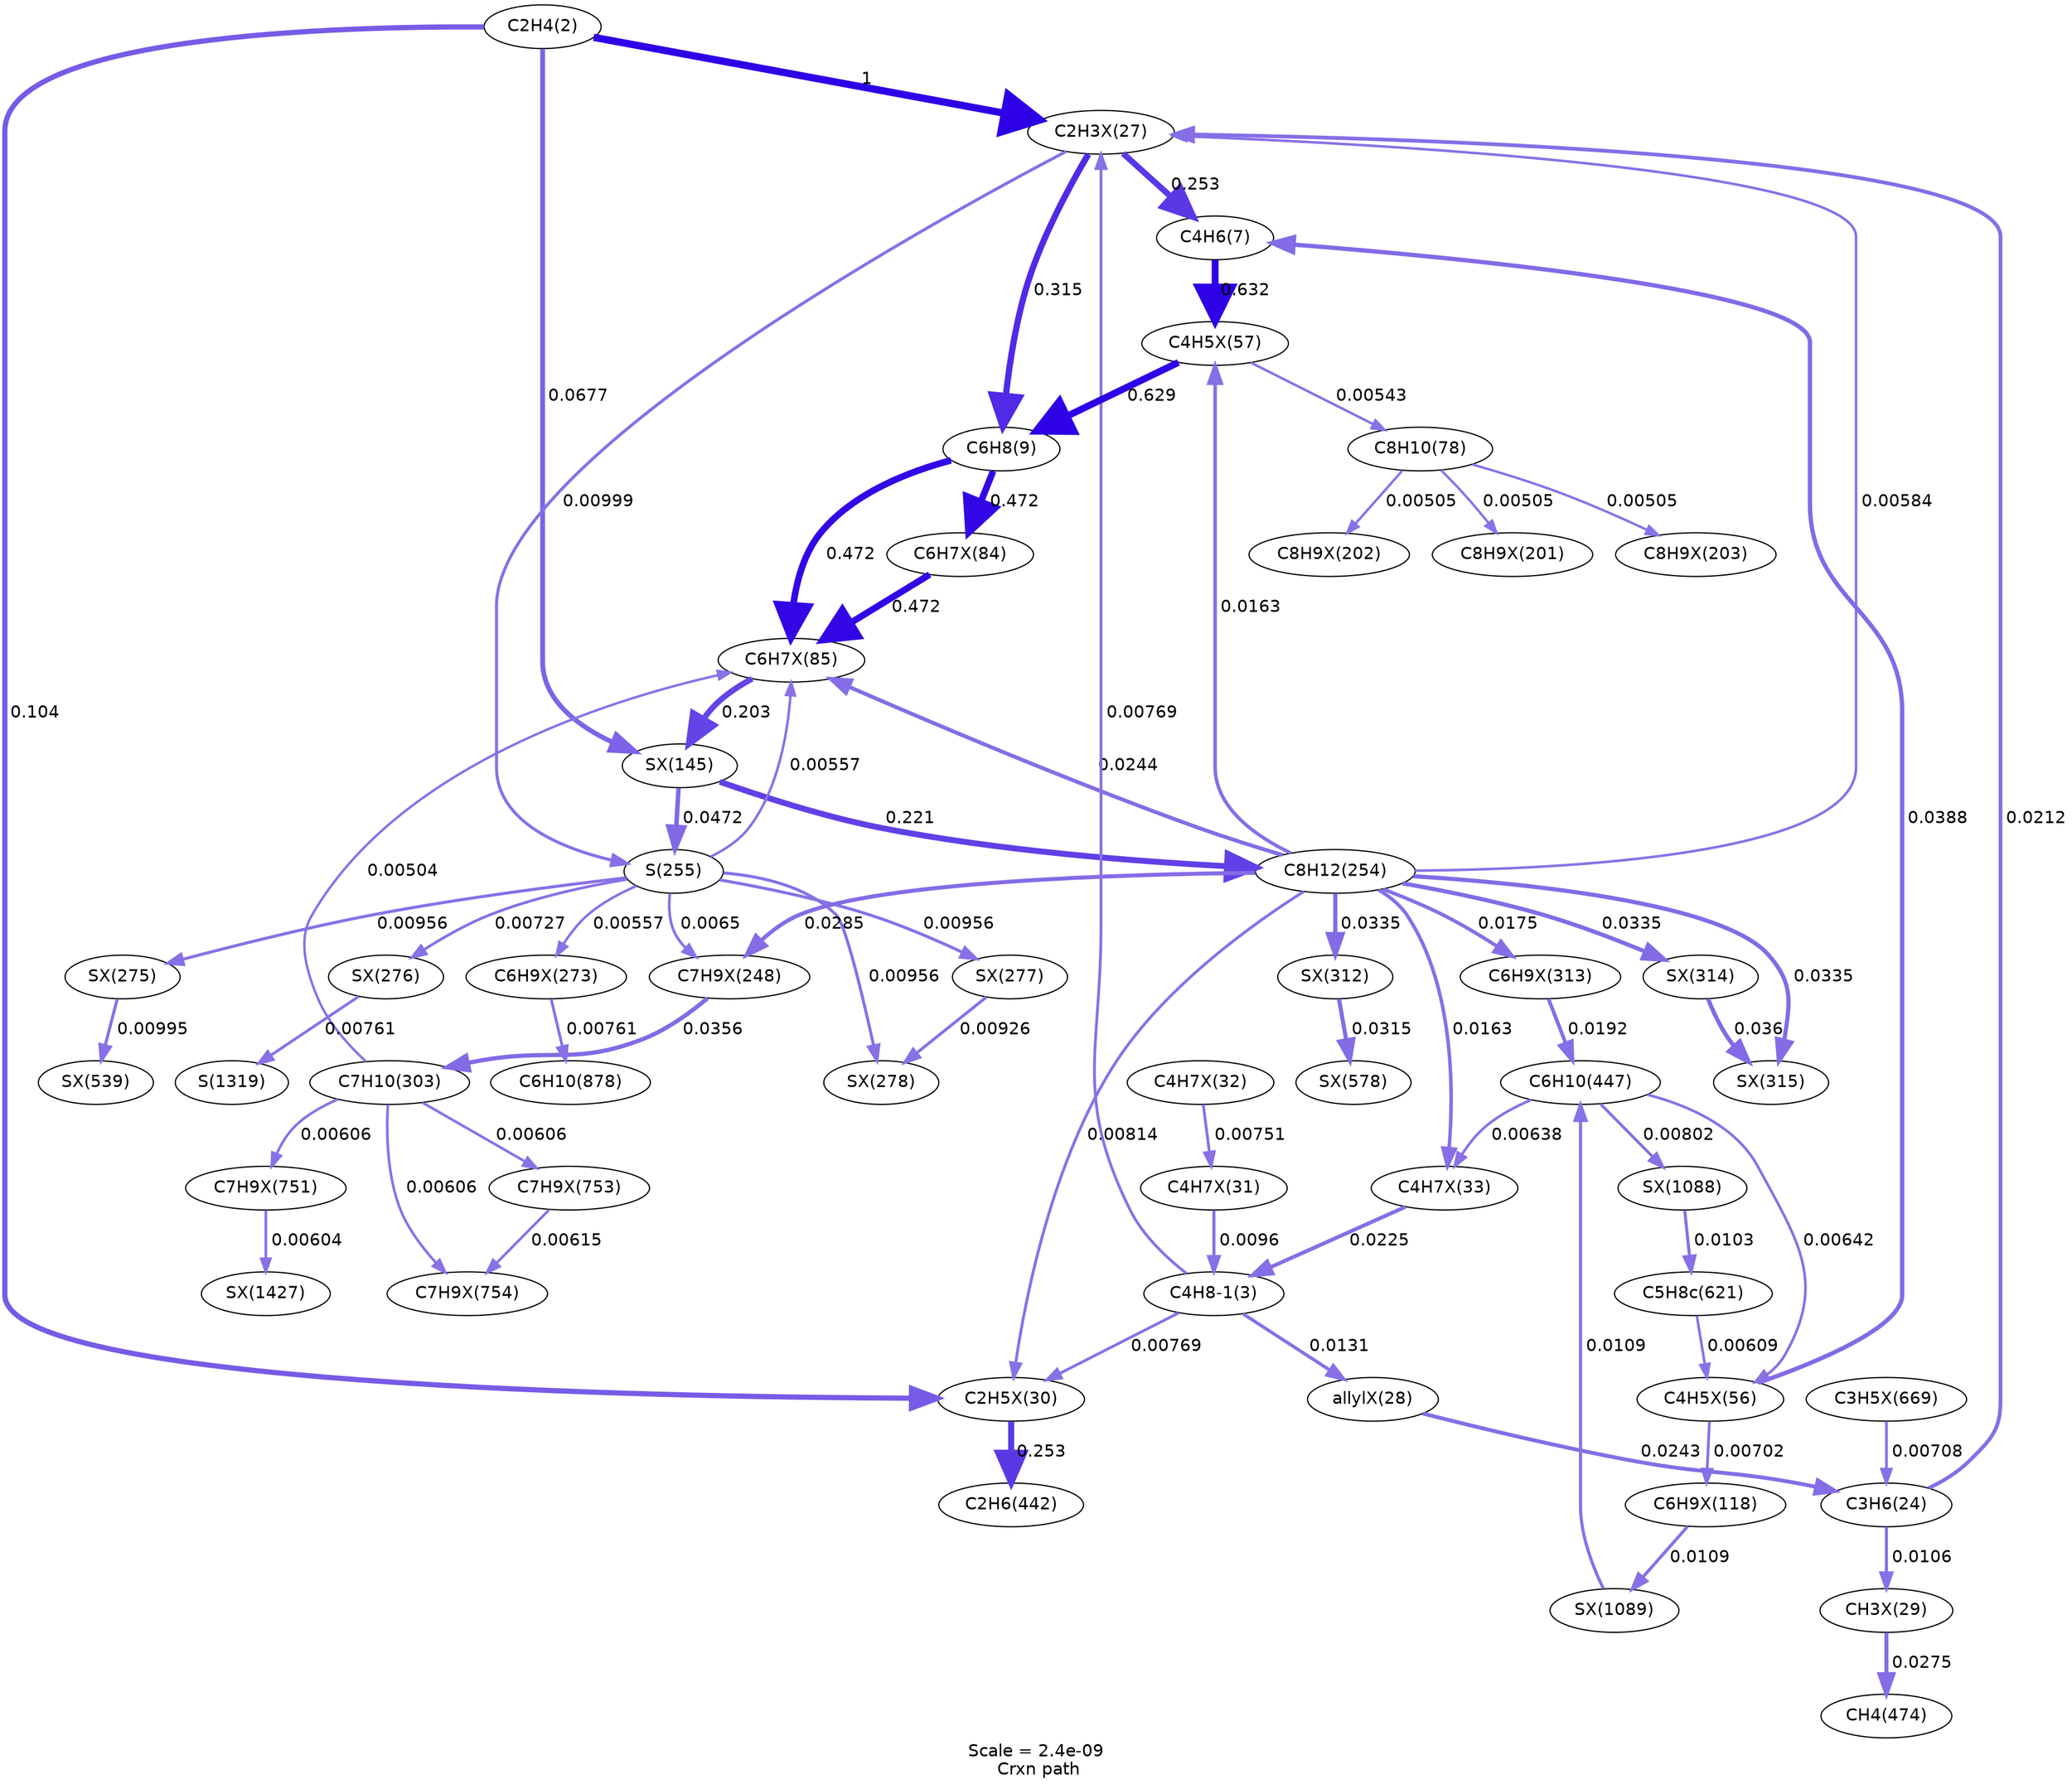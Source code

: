 digraph reaction_paths {
center=1;
s5 -> s49[fontname="Helvetica", style="setlinewidth(6)", arrowsize=3, color="0.7, 1.5, 0.9"
, label=" 1"];
s5 -> s67[fontname="Helvetica", style="setlinewidth(3.97)", arrowsize=1.98, color="0.7, 0.568, 0.9"
, label=" 0.0677"];
s5 -> s52[fontname="Helvetica", style="setlinewidth(4.29)", arrowsize=2.15, color="0.7, 0.604, 0.9"
, label=" 0.104"];
s49 -> s8[fontname="Helvetica", style="setlinewidth(4.96)", arrowsize=2.48, color="0.7, 0.753, 0.9"
, label=" 0.253"];
s49 -> s9[fontname="Helvetica", style="setlinewidth(5.13)", arrowsize=2.56, color="0.7, 0.815, 0.9"
, label=" 0.315"];
s49 -> s14[fontname="Helvetica", style="setlinewidth(2.52)", arrowsize=1.26, color="0.7, 0.51, 0.9"
, label=" 0.00999"];
s13 -> s49[fontname="Helvetica", style="setlinewidth(2.12)", arrowsize=1.06, color="0.7, 0.506, 0.9"
, label=" 0.00584"];
s6 -> s49[fontname="Helvetica", style="setlinewidth(2.32)", arrowsize=1.16, color="0.7, 0.508, 0.9"
, label=" 0.00769"];
s10 -> s49[fontname="Helvetica", style="setlinewidth(3.09)", arrowsize=1.55, color="0.7, 0.521, 0.9"
, label=" 0.0212"];
s8 -> s59[fontname="Helvetica", style="setlinewidth(5.65)", arrowsize=2.83, color="0.7, 1.13, 0.9"
, label=" 0.632"];
s58 -> s8[fontname="Helvetica", style="setlinewidth(3.55)", arrowsize=1.77, color="0.7, 0.539, 0.9"
, label=" 0.0388"];
s59 -> s9[fontname="Helvetica", style="setlinewidth(5.65)", arrowsize=2.83, color="0.7, 1.13, 0.9"
, label=" 0.629"];
s59 -> s12[fontname="Helvetica", style="setlinewidth(2.06)", arrowsize=1.03, color="0.7, 0.505, 0.9"
, label=" 0.00543"];
s13 -> s59[fontname="Helvetica", style="setlinewidth(2.89)", arrowsize=1.45, color="0.7, 0.516, 0.9"
, label=" 0.0163"];
s9 -> s62[fontname="Helvetica", style="setlinewidth(5.43)", arrowsize=2.72, color="0.7, 0.972, 0.9"
, label=" 0.472"];
s9 -> s61[fontname="Helvetica", style="setlinewidth(5.43)", arrowsize=2.72, color="0.7, 0.972, 0.9"
, label=" 0.472"];
s21 -> s58[fontname="Helvetica", style="setlinewidth(2.19)", arrowsize=1.09, color="0.7, 0.506, 0.9"
, label=" 0.00642"];
s30 -> s58[fontname="Helvetica", style="setlinewidth(2.15)", arrowsize=1.07, color="0.7, 0.506, 0.9"
, label=" 0.00609"];
s58 -> s64[fontname="Helvetica", style="setlinewidth(2.26)", arrowsize=1.13, color="0.7, 0.507, 0.9"
, label=" 0.00702"];
s61 -> s62[fontname="Helvetica", style="setlinewidth(5.43)", arrowsize=2.72, color="0.7, 0.972, 0.9"
, label=" 0.472"];
s62 -> s67[fontname="Helvetica", style="setlinewidth(4.8)", arrowsize=2.4, color="0.7, 0.703, 0.9"
, label=" 0.203"];
s14 -> s62[fontname="Helvetica", style="setlinewidth(2.08)", arrowsize=1.04, color="0.7, 0.506, 0.9"
, label=" 0.00557"];
s13 -> s62[fontname="Helvetica", style="setlinewidth(3.2)", arrowsize=1.6, color="0.7, 0.524, 0.9"
, label=" 0.0244"];
s16 -> s62[fontname="Helvetica", style="setlinewidth(2.01)", arrowsize=1, color="0.7, 0.505, 0.9"
, label=" 0.00504"];
s12 -> s73[fontname="Helvetica", style="setlinewidth(2.01)", arrowsize=1, color="0.7, 0.505, 0.9"
, label=" 0.00505"];
s12 -> s72[fontname="Helvetica", style="setlinewidth(2.01)", arrowsize=1, color="0.7, 0.505, 0.9"
, label=" 0.00505"];
s12 -> s71[fontname="Helvetica", style="setlinewidth(2.01)", arrowsize=1, color="0.7, 0.505, 0.9"
, label=" 0.00505"];
s67 -> s14[fontname="Helvetica", style="setlinewidth(3.7)", arrowsize=1.85, color="0.7, 0.547, 0.9"
, label=" 0.0472"];
s67 -> s13[fontname="Helvetica", style="setlinewidth(4.86)", arrowsize=2.43, color="0.7, 0.721, 0.9"
, label=" 0.221"];
s14 -> s83[fontname="Helvetica", style="setlinewidth(2.49)", arrowsize=1.24, color="0.7, 0.51, 0.9"
, label=" 0.00956"];
s14 -> s82[fontname="Helvetica", style="setlinewidth(2.49)", arrowsize=1.24, color="0.7, 0.51, 0.9"
, label=" 0.00956"];
s14 -> s80[fontname="Helvetica", style="setlinewidth(2.49)", arrowsize=1.24, color="0.7, 0.51, 0.9"
, label=" 0.00956"];
s14 -> s76[fontname="Helvetica", style="setlinewidth(2.2)", arrowsize=1.1, color="0.7, 0.506, 0.9"
, label=" 0.0065"];
s14 -> s81[fontname="Helvetica", style="setlinewidth(2.28)", arrowsize=1.14, color="0.7, 0.507, 0.9"
, label=" 0.00727"];
s14 -> s78[fontname="Helvetica", style="setlinewidth(2.08)", arrowsize=1.04, color="0.7, 0.506, 0.9"
, label=" 0.00557"];
s13 -> s52[fontname="Helvetica", style="setlinewidth(2.37)", arrowsize=1.18, color="0.7, 0.508, 0.9"
, label=" 0.00814"];
s13 -> s90[fontname="Helvetica", style="setlinewidth(3.44)", arrowsize=1.72, color="0.7, 0.534, 0.9"
, label=" 0.0335"];
s13 -> s89[fontname="Helvetica", style="setlinewidth(3.44)", arrowsize=1.72, color="0.7, 0.534, 0.9"
, label=" 0.0335"];
s13 -> s87[fontname="Helvetica", style="setlinewidth(3.44)", arrowsize=1.72, color="0.7, 0.534, 0.9"
, label=" 0.0335"];
s13 -> s76[fontname="Helvetica", style="setlinewidth(3.31)", arrowsize=1.66, color="0.7, 0.528, 0.9"
, label=" 0.0285"];
s13 -> s55[fontname="Helvetica", style="setlinewidth(2.89)", arrowsize=1.45, color="0.7, 0.516, 0.9"
, label=" 0.0163"];
s13 -> s88[fontname="Helvetica", style="setlinewidth(2.95)", arrowsize=1.47, color="0.7, 0.518, 0.9"
, label=" 0.0175"];
s6 -> s52[fontname="Helvetica", style="setlinewidth(2.32)", arrowsize=1.16, color="0.7, 0.508, 0.9"
, label=" 0.00769"];
s6 -> s50[fontname="Helvetica", style="setlinewidth(2.73)", arrowsize=1.36, color="0.7, 0.513, 0.9"
, label=" 0.0131"];
s55 -> s6[fontname="Helvetica", style="setlinewidth(3.14)", arrowsize=1.57, color="0.7, 0.522, 0.9"
, label=" 0.0225"];
s53 -> s6[fontname="Helvetica", style="setlinewidth(2.49)", arrowsize=1.25, color="0.7, 0.51, 0.9"
, label=" 0.0096"];
s52 -> s19[fontname="Helvetica", style="setlinewidth(4.96)", arrowsize=2.48, color="0.7, 0.753, 0.9"
, label=" 0.253"];
s82 -> s83[fontname="Helvetica", style="setlinewidth(2.47)", arrowsize=1.23, color="0.7, 0.509, 0.9"
, label=" 0.00926"];
s80 -> s101[fontname="Helvetica", style="setlinewidth(2.52)", arrowsize=1.26, color="0.7, 0.51, 0.9"
, label=" 0.00995"];
s89 -> s90[fontname="Helvetica", style="setlinewidth(3.49)", arrowsize=1.75, color="0.7, 0.536, 0.9"
, label=" 0.036"];
s87 -> s108[fontname="Helvetica", style="setlinewidth(3.39)", arrowsize=1.69, color="0.7, 0.531, 0.9"
, label=" 0.0315"];
s10 -> s51[fontname="Helvetica", style="setlinewidth(2.57)", arrowsize=1.28, color="0.7, 0.511, 0.9"
, label=" 0.0106"];
s51 -> s23[fontname="Helvetica", style="setlinewidth(3.29)", arrowsize=1.64, color="0.7, 0.528, 0.9"
, label=" 0.0275"];
s76 -> s16[fontname="Helvetica", style="setlinewidth(3.48)", arrowsize=1.74, color="0.7, 0.536, 0.9"
, label=" 0.0356"];
s50 -> s10[fontname="Helvetica", style="setlinewidth(3.19)", arrowsize=1.6, color="0.7, 0.524, 0.9"
, label=" 0.0243"];
s113 -> s10[fontname="Helvetica", style="setlinewidth(2.26)", arrowsize=1.13, color="0.7, 0.507, 0.9"
, label=" 0.00708"];
s16 -> s117[fontname="Helvetica", style="setlinewidth(2.14)", arrowsize=1.07, color="0.7, 0.506, 0.9"
, label=" 0.00606"];
s16 -> s116[fontname="Helvetica", style="setlinewidth(2.14)", arrowsize=1.07, color="0.7, 0.506, 0.9"
, label=" 0.00606"];
s16 -> s114[fontname="Helvetica", style="setlinewidth(2.14)", arrowsize=1.07, color="0.7, 0.506, 0.9"
, label=" 0.00606"];
s21 -> s55[fontname="Helvetica", style="setlinewidth(2.18)", arrowsize=1.09, color="0.7, 0.506, 0.9"
, label=" 0.00638"];
s88 -> s21[fontname="Helvetica", style="setlinewidth(3.02)", arrowsize=1.51, color="0.7, 0.519, 0.9"
, label=" 0.0192"];
s21 -> s122[fontname="Helvetica", style="setlinewidth(2.36)", arrowsize=1.18, color="0.7, 0.508, 0.9"
, label=" 0.00802"];
s123 -> s21[fontname="Helvetica", style="setlinewidth(2.59)", arrowsize=1.3, color="0.7, 0.511, 0.9"
, label=" 0.0109"];
s54 -> s53[fontname="Helvetica", style="setlinewidth(2.31)", arrowsize=1.15, color="0.7, 0.508, 0.9"
, label=" 0.00751"];
s116 -> s117[fontname="Helvetica", style="setlinewidth(2.16)", arrowsize=1.08, color="0.7, 0.506, 0.9"
, label=" 0.00615"];
s114 -> s128[fontname="Helvetica", style="setlinewidth(2.14)", arrowsize=1.07, color="0.7, 0.506, 0.9"
, label=" 0.00604"];
s81 -> s37[fontname="Helvetica", style="setlinewidth(2.32)", arrowsize=1.16, color="0.7, 0.508, 0.9"
, label=" 0.00761"];
s78 -> s34[fontname="Helvetica", style="setlinewidth(2.32)", arrowsize=1.16, color="0.7, 0.508, 0.9"
, label=" 0.00761"];
s122 -> s30[fontname="Helvetica", style="setlinewidth(2.55)", arrowsize=1.27, color="0.7, 0.51, 0.9"
, label=" 0.0103"];
s64 -> s123[fontname="Helvetica", style="setlinewidth(2.59)", arrowsize=1.3, color="0.7, 0.511, 0.9"
, label=" 0.0109"];
s5 [ fontname="Helvetica", label="C2H4(2)"];
s6 [ fontname="Helvetica", label="C4H8-1(3)"];
s8 [ fontname="Helvetica", label="C4H6(7)"];
s9 [ fontname="Helvetica", label="C6H8(9)"];
s10 [ fontname="Helvetica", label="C3H6(24)"];
s12 [ fontname="Helvetica", label="C8H10(78)"];
s13 [ fontname="Helvetica", label="C8H12(254)"];
s14 [ fontname="Helvetica", label="S(255)"];
s16 [ fontname="Helvetica", label="C7H10(303)"];
s19 [ fontname="Helvetica", label="C2H6(442)"];
s21 [ fontname="Helvetica", label="C6H10(447)"];
s23 [ fontname="Helvetica", label="CH4(474)"];
s30 [ fontname="Helvetica", label="C5H8c(621)"];
s34 [ fontname="Helvetica", label="C6H10(878)"];
s37 [ fontname="Helvetica", label="S(1319)"];
s49 [ fontname="Helvetica", label="C2H3X(27)"];
s50 [ fontname="Helvetica", label="allylX(28)"];
s51 [ fontname="Helvetica", label="CH3X(29)"];
s52 [ fontname="Helvetica", label="C2H5X(30)"];
s53 [ fontname="Helvetica", label="C4H7X(31)"];
s54 [ fontname="Helvetica", label="C4H7X(32)"];
s55 [ fontname="Helvetica", label="C4H7X(33)"];
s58 [ fontname="Helvetica", label="C4H5X(56)"];
s59 [ fontname="Helvetica", label="C4H5X(57)"];
s61 [ fontname="Helvetica", label="C6H7X(84)"];
s62 [ fontname="Helvetica", label="C6H7X(85)"];
s64 [ fontname="Helvetica", label="C6H9X(118)"];
s67 [ fontname="Helvetica", label="SX(145)"];
s71 [ fontname="Helvetica", label="C8H9X(201)"];
s72 [ fontname="Helvetica", label="C8H9X(202)"];
s73 [ fontname="Helvetica", label="C8H9X(203)"];
s76 [ fontname="Helvetica", label="C7H9X(248)"];
s78 [ fontname="Helvetica", label="C6H9X(273)"];
s80 [ fontname="Helvetica", label="SX(275)"];
s81 [ fontname="Helvetica", label="SX(276)"];
s82 [ fontname="Helvetica", label="SX(277)"];
s83 [ fontname="Helvetica", label="SX(278)"];
s87 [ fontname="Helvetica", label="SX(312)"];
s88 [ fontname="Helvetica", label="C6H9X(313)"];
s89 [ fontname="Helvetica", label="SX(314)"];
s90 [ fontname="Helvetica", label="SX(315)"];
s101 [ fontname="Helvetica", label="SX(539)"];
s108 [ fontname="Helvetica", label="SX(578)"];
s113 [ fontname="Helvetica", label="C3H5X(669)"];
s114 [ fontname="Helvetica", label="C7H9X(751)"];
s116 [ fontname="Helvetica", label="C7H9X(753)"];
s117 [ fontname="Helvetica", label="C7H9X(754)"];
s122 [ fontname="Helvetica", label="SX(1088)"];
s123 [ fontname="Helvetica", label="SX(1089)"];
s128 [ fontname="Helvetica", label="SX(1427)"];
 label = "Scale = 2.4e-09\l Crxn path";
 fontname = "Helvetica";
}
